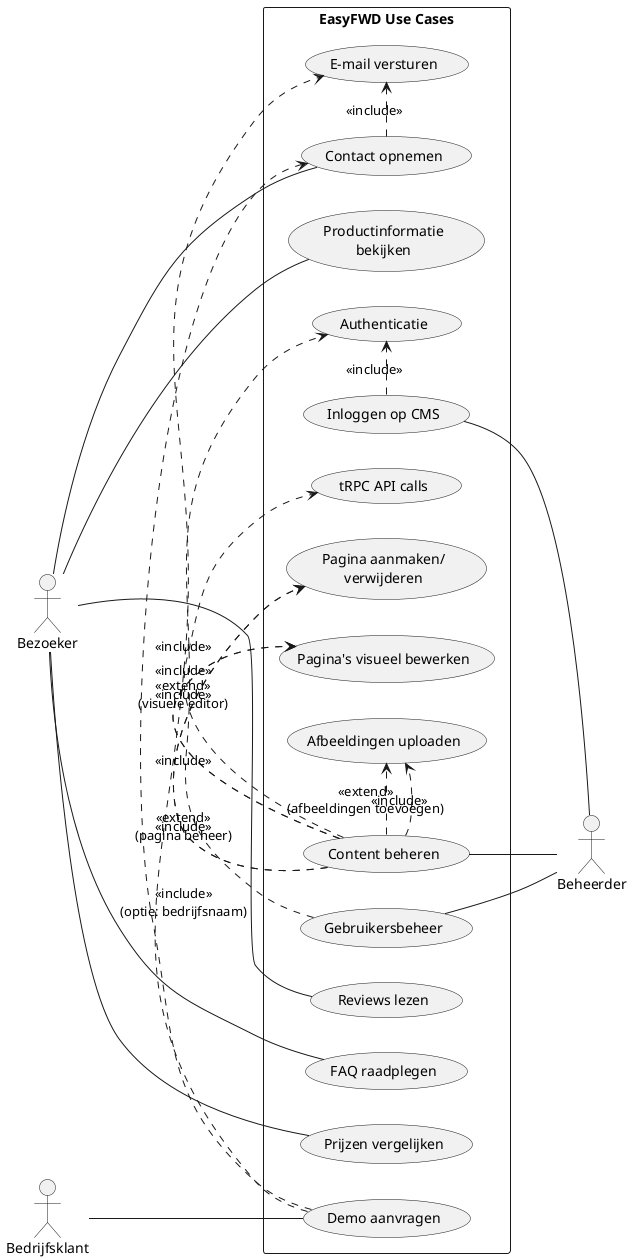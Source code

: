 @startuml use_case_diagram
left to right direction
skinparam packageStyle rectangle

' Frontend actors
actor Bezoeker
actor Bedrijfsklant

package "EasyFWD Use Cases" {
  usecase UC_ViewProductInfo     as "Productinformatie\nbekijken"
  usecase UC_RequestDemo         as "Demo aanvragen"
  usecase UC_Contact             as "Contact opnemen"
  usecase UC_ReadReviews         as "Reviews lezen"
  usecase UC_ConsultFAQ          as "FAQ raadplegen"
  usecase UC_ComparePrices       as "Prijzen vergelijken"
  usecase UC_LoginCMS            as "Inloggen op CMS"
  usecase UC_ManageContent       as "Content beheren"
  usecase UC_UploadImages        as "Afbeeldingen uploaden"
  usecase UC_EditPages           as "Pagina's visueel bewerken"
  usecase UC_UserMgmt            as "Gebruikersbeheer"
  usecase UC_CreateDeletePage    as "Pagina aanmaken/\nverwijderen"
  usecase UC_Auth                as "Authenticatie"
  usecase UC_SendEmail           as "E-mail versturen"
  usecase UC_TRPC                as "tRPC API calls"
}

actor Beheerder as Beheerder

' Frontend actors
Bezoeker       -- UC_ViewProductInfo
Bezoeker       -- UC_Contact
Bezoeker       -- UC_ReadReviews
Bezoeker       -- UC_ConsultFAQ
Bezoeker       -- UC_ComparePrices

Bedrijfsklant  -- UC_RequestDemo

' Use case relationships
UC_RequestDemo .> UC_Contact : <<include>>\n(optie: bedrijfsnaam)
UC_Contact .> UC_SendEmail : <<include>>
UC_RequestDemo .> UC_SendEmail : <<include>>

' CMS/Backend actors (Beheerder aan de rechterkant)
UC_LoginCMS -- Beheerder
UC_ManageContent -- Beheerder
UC_UserMgmt -- Beheerder
UC_LoginCMS .> UC_Auth : <<include>>
UC_ManageContent .> UC_TRPC : <<include>>
UC_ManageContent .> UC_CreateDeletePage : <<include>>
UC_ManageContent .> UC_EditPages : <<include>>
UC_ManageContent .> UC_UploadImages : <<include>>
UC_UserMgmt .> UC_Auth : <<include>>

' Extensions (optional/conditional flows)
UC_ManageContent .> UC_UploadImages : <<extend>>\n(afbeeldingen toevoegen)
UC_ManageContent .> UC_EditPages : <<extend>>\n(visuele editor)
UC_ManageContent .> UC_CreateDeletePage : <<extend>>\n(pagina beheer)

@enduml